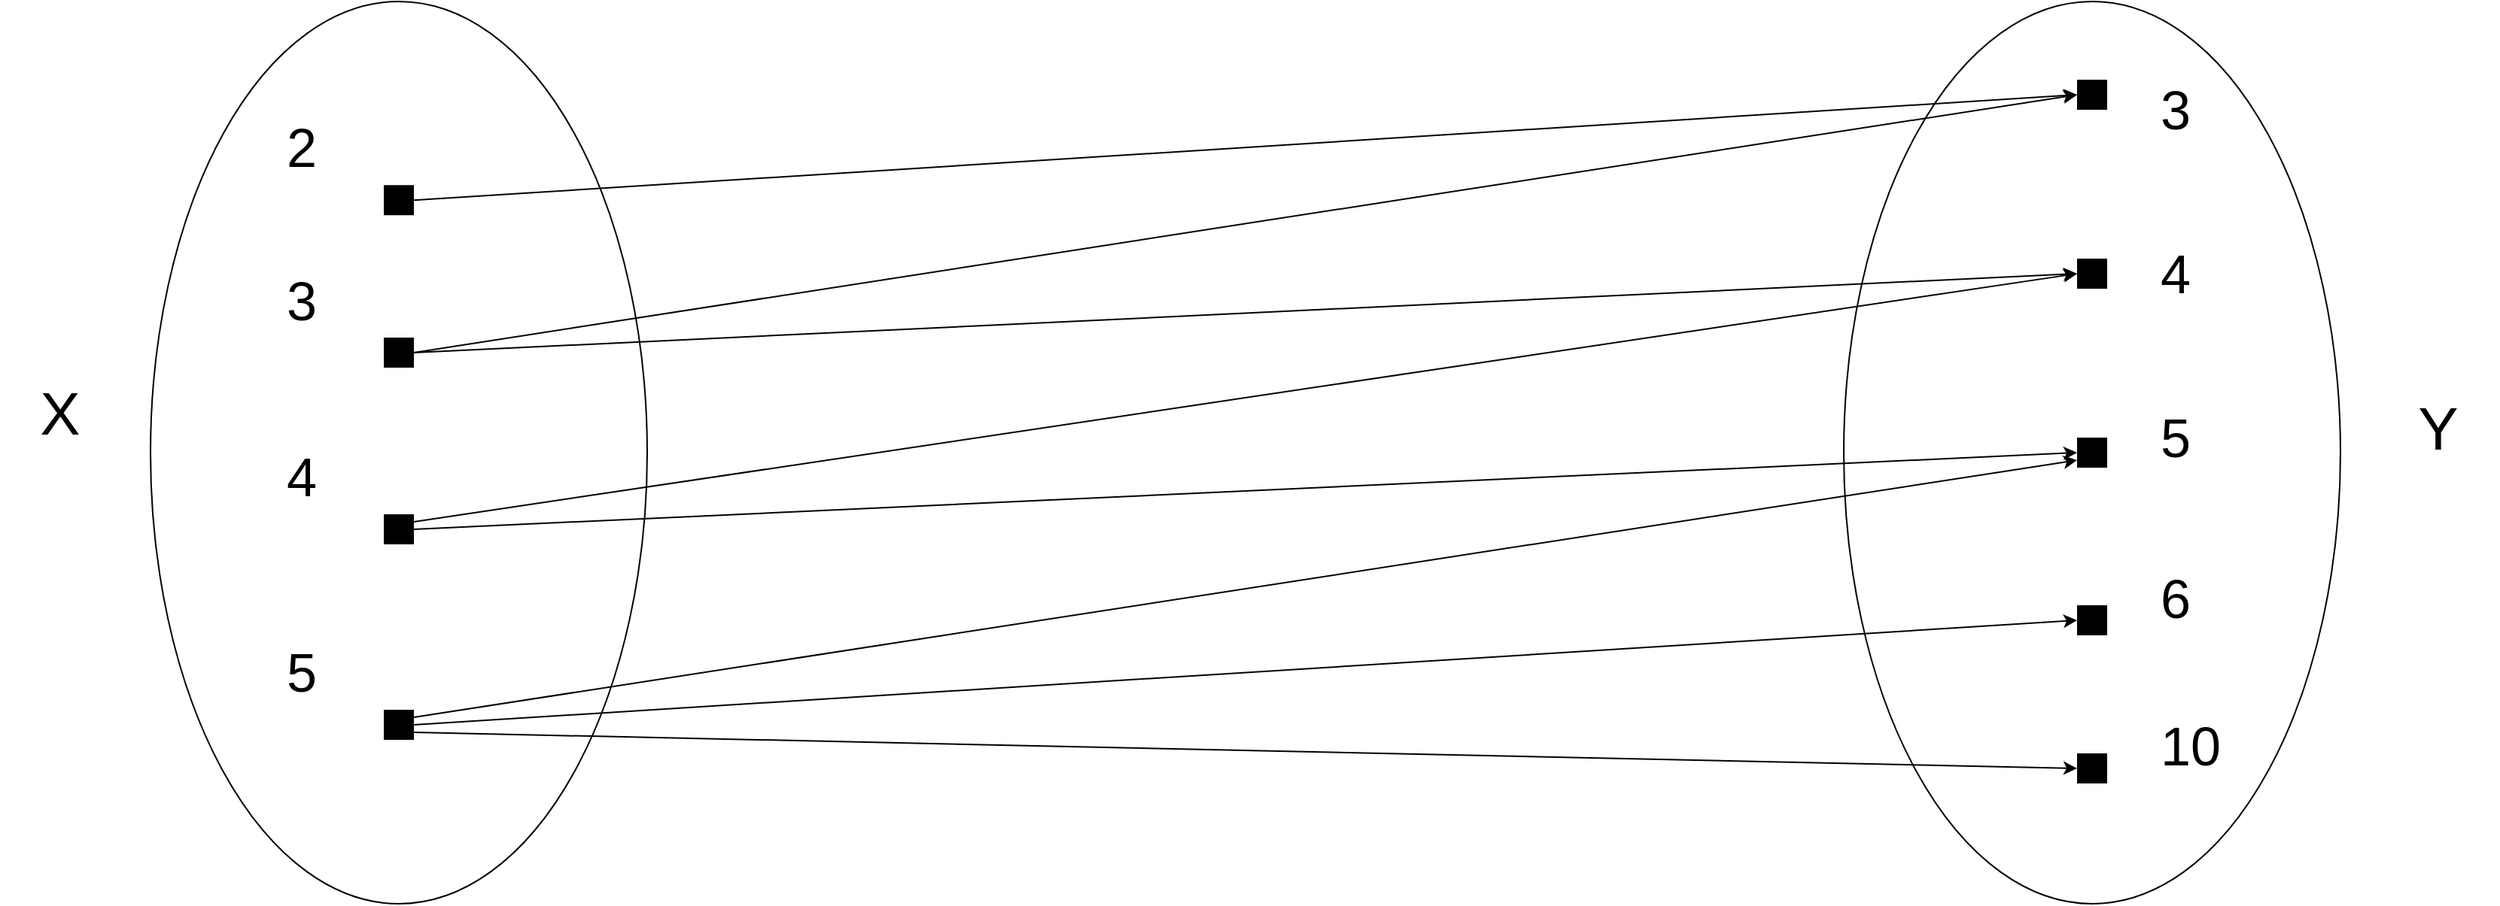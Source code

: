 <mxfile version="12.0.0" type="github" pages="1"><diagram name="Page-1" id="b33cb84f-bf7a-9ccf-f142-242d16432e5d"><mxGraphModel dx="1813" dy="1000" grid="1" gridSize="10" guides="1" tooltips="1" connect="1" arrows="1" fold="1" page="1" pageScale="1.5" pageWidth="1169" pageHeight="826" background="#ffffff" math="0" shadow="0"><root><mxCell id="0" style=";html=1;"/><mxCell id="1" style=";html=1;" parent="0"/><mxCell id="2a5a01dd2e413fbf-2" value="" style="ellipse;whiteSpace=wrap;html=1;rounded=0;shadow=0;strokeWidth=1;fillColor=none;fontSize=24;align=right;strokeColor=#000000;" parent="1" vertex="1"><mxGeometry x="170" y="180" width="330" height="600" as="geometry"/></mxCell><mxCell id="SfT3Hj5PShrVvkuiCXqq-53" style="edgeStyle=none;rounded=0;comic=0;jumpStyle=none;orthogonalLoop=1;jettySize=auto;html=1;exitX=1;exitY=0.5;exitDx=0;exitDy=0;entryX=0;entryY=0.5;entryDx=0;entryDy=0;endArrow=classic;endFill=1;fontSize=40;" edge="1" parent="1" source="2a5a01dd2e413fbf-13" target="SfT3Hj5PShrVvkuiCXqq-51"><mxGeometry relative="1" as="geometry"/></mxCell><mxCell id="2a5a01dd2e413fbf-13" value="" style="whiteSpace=wrap;html=1;rounded=0;shadow=0;strokeWidth=1;fillColor=#000000;fontSize=24;align=right;strokeColor=none;" parent="1" vertex="1"><mxGeometry x="325" y="302.121" width="20" height="20" as="geometry"/></mxCell><mxCell id="SfT3Hj5PShrVvkuiCXqq-54" style="edgeStyle=none;rounded=0;comic=0;jumpStyle=none;orthogonalLoop=1;jettySize=auto;html=1;exitX=1;exitY=0.5;exitDx=0;exitDy=0;entryX=0;entryY=0.5;entryDx=0;entryDy=0;endArrow=classic;endFill=1;fontSize=40;" edge="1" parent="1" source="2a5a01dd2e413fbf-14" target="SfT3Hj5PShrVvkuiCXqq-51"><mxGeometry relative="1" as="geometry"/></mxCell><mxCell id="SfT3Hj5PShrVvkuiCXqq-57" style="edgeStyle=none;rounded=0;comic=0;jumpStyle=none;orthogonalLoop=1;jettySize=auto;html=1;exitX=1;exitY=0.5;exitDx=0;exitDy=0;entryX=0;entryY=0.5;entryDx=0;entryDy=0;endArrow=classic;endFill=1;fontSize=40;" edge="1" parent="1" source="2a5a01dd2e413fbf-14" target="SfT3Hj5PShrVvkuiCXqq-23"><mxGeometry relative="1" as="geometry"/></mxCell><mxCell id="2a5a01dd2e413fbf-14" value="" style="whiteSpace=wrap;html=1;rounded=0;shadow=0;strokeWidth=1;fillColor=#000000;fontSize=24;align=right;strokeColor=none;" parent="1" vertex="1"><mxGeometry x="325" y="403.5" width="20" height="20" as="geometry"/></mxCell><mxCell id="2a5a01dd2e413fbf-48" value="X" style="text;html=1;strokeColor=none;fillColor=none;align=center;verticalAlign=middle;whiteSpace=wrap;rounded=0;shadow=0;fontSize=40;" parent="1" vertex="1"><mxGeometry x="70" y="437.5" width="80" height="30" as="geometry"/></mxCell><mxCell id="SfT3Hj5PShrVvkuiCXqq-55" style="edgeStyle=none;rounded=0;comic=0;jumpStyle=none;orthogonalLoop=1;jettySize=auto;html=1;exitX=1;exitY=0.5;exitDx=0;exitDy=0;entryX=0;entryY=0.5;entryDx=0;entryDy=0;endArrow=classic;endFill=1;fontSize=40;" edge="1" parent="1" source="SfT3Hj5PShrVvkuiCXqq-7" target="SfT3Hj5PShrVvkuiCXqq-25"><mxGeometry relative="1" as="geometry"/></mxCell><mxCell id="SfT3Hj5PShrVvkuiCXqq-56" style="edgeStyle=none;rounded=0;comic=0;jumpStyle=none;orthogonalLoop=1;jettySize=auto;html=1;exitX=1;exitY=0.25;exitDx=0;exitDy=0;entryX=0;entryY=0.5;entryDx=0;entryDy=0;endArrow=classic;endFill=1;fontSize=40;" edge="1" parent="1" source="SfT3Hj5PShrVvkuiCXqq-7" target="SfT3Hj5PShrVvkuiCXqq-23"><mxGeometry relative="1" as="geometry"/></mxCell><mxCell id="SfT3Hj5PShrVvkuiCXqq-7" value="" style="whiteSpace=wrap;html=1;rounded=0;shadow=0;strokeWidth=1;fillColor=#000000;fontSize=24;align=right;strokeColor=none;" vertex="1" parent="1"><mxGeometry x="325" y="521" width="20" height="20" as="geometry"/></mxCell><mxCell id="SfT3Hj5PShrVvkuiCXqq-58" style="edgeStyle=none;rounded=0;comic=0;jumpStyle=none;orthogonalLoop=1;jettySize=auto;html=1;exitX=1;exitY=0.25;exitDx=0;exitDy=0;entryX=0;entryY=0.75;entryDx=0;entryDy=0;endArrow=classic;endFill=1;fontSize=40;" edge="1" parent="1" source="SfT3Hj5PShrVvkuiCXqq-8" target="SfT3Hj5PShrVvkuiCXqq-25"><mxGeometry relative="1" as="geometry"/></mxCell><mxCell id="SfT3Hj5PShrVvkuiCXqq-59" style="edgeStyle=none;rounded=0;comic=0;jumpStyle=none;orthogonalLoop=1;jettySize=auto;html=1;exitX=1;exitY=0.5;exitDx=0;exitDy=0;entryX=0;entryY=0.5;entryDx=0;entryDy=0;endArrow=classic;endFill=1;fontSize=40;" edge="1" parent="1" source="SfT3Hj5PShrVvkuiCXqq-8" target="SfT3Hj5PShrVvkuiCXqq-28"><mxGeometry relative="1" as="geometry"/></mxCell><mxCell id="SfT3Hj5PShrVvkuiCXqq-60" style="edgeStyle=none;rounded=0;comic=0;jumpStyle=none;orthogonalLoop=1;jettySize=auto;html=1;exitX=1;exitY=0.75;exitDx=0;exitDy=0;entryX=0;entryY=0.5;entryDx=0;entryDy=0;endArrow=classic;endFill=1;fontSize=40;" edge="1" parent="1" source="SfT3Hj5PShrVvkuiCXqq-8" target="SfT3Hj5PShrVvkuiCXqq-39"><mxGeometry relative="1" as="geometry"/></mxCell><mxCell id="SfT3Hj5PShrVvkuiCXqq-8" value="" style="whiteSpace=wrap;html=1;rounded=0;shadow=0;strokeWidth=1;fillColor=#000000;fontSize=24;align=right;strokeColor=none;" vertex="1" parent="1"><mxGeometry x="325" y="651" width="20" height="20" as="geometry"/></mxCell><mxCell id="SfT3Hj5PShrVvkuiCXqq-17" value="2" style="text;html=1;resizable=0;autosize=1;align=center;verticalAlign=middle;points=[];fillColor=none;strokeColor=none;rounded=0;fontSize=36;horizontal=1;" vertex="1" parent="1"><mxGeometry x="250" y="252" width="40" height="50" as="geometry"/></mxCell><mxCell id="SfT3Hj5PShrVvkuiCXqq-18" value="3" style="text;html=1;resizable=0;autosize=1;align=center;verticalAlign=middle;points=[];fillColor=none;strokeColor=none;rounded=0;fontSize=36;horizontal=1;" vertex="1" parent="1"><mxGeometry x="250" y="353.5" width="40" height="50" as="geometry"/></mxCell><mxCell id="SfT3Hj5PShrVvkuiCXqq-20" value="4" style="text;html=1;resizable=0;autosize=1;align=center;verticalAlign=middle;points=[];fillColor=none;strokeColor=none;rounded=0;fontSize=36;horizontal=1;" vertex="1" parent="1"><mxGeometry x="250" y="471" width="40" height="50" as="geometry"/></mxCell><mxCell id="SfT3Hj5PShrVvkuiCXqq-21" value="5" style="text;html=1;resizable=0;autosize=1;align=center;verticalAlign=middle;points=[];fillColor=none;strokeColor=none;rounded=0;fontSize=36;horizontal=1;" vertex="1" parent="1"><mxGeometry x="250" y="601" width="40" height="50" as="geometry"/></mxCell><mxCell id="SfT3Hj5PShrVvkuiCXqq-22" value="" style="ellipse;whiteSpace=wrap;html=1;rounded=0;shadow=0;strokeWidth=1;fillColor=none;fontSize=24;align=right;strokeColor=#000000;direction=east;" vertex="1" parent="1"><mxGeometry x="1295" y="180" width="330" height="600" as="geometry"/></mxCell><mxCell id="SfT3Hj5PShrVvkuiCXqq-23" value="" style="whiteSpace=wrap;html=1;rounded=0;shadow=0;strokeWidth=1;fillColor=#000000;fontSize=24;align=right;strokeColor=none;direction=east;" vertex="1" parent="1"><mxGeometry x="1450" y="351" width="20" height="20" as="geometry"/></mxCell><mxCell id="SfT3Hj5PShrVvkuiCXqq-25" value="" style="whiteSpace=wrap;html=1;rounded=0;shadow=0;strokeWidth=1;fillColor=#000000;fontSize=24;align=right;strokeColor=none;direction=east;" vertex="1" parent="1"><mxGeometry x="1450" y="470" width="20" height="20" as="geometry"/></mxCell><mxCell id="SfT3Hj5PShrVvkuiCXqq-26" value="Y" style="text;html=1;strokeColor=none;fillColor=none;align=center;verticalAlign=middle;whiteSpace=wrap;rounded=0;shadow=0;fontSize=40;" vertex="1" parent="1"><mxGeometry x="1650" y="447.5" width="80" height="30" as="geometry"/></mxCell><mxCell id="SfT3Hj5PShrVvkuiCXqq-28" value="" style="whiteSpace=wrap;html=1;rounded=0;shadow=0;strokeWidth=1;fillColor=#000000;fontSize=24;align=right;strokeColor=none;direction=east;" vertex="1" parent="1"><mxGeometry x="1450" y="581.5" width="20" height="20" as="geometry"/></mxCell><mxCell id="SfT3Hj5PShrVvkuiCXqq-29" value="4" style="text;html=1;resizable=0;autosize=1;align=center;verticalAlign=middle;points=[];fillColor=none;strokeColor=none;rounded=0;fontSize=36;horizontal=1;direction=east;" vertex="1" parent="1"><mxGeometry x="1495" y="336" width="40" height="50" as="geometry"/></mxCell><mxCell id="SfT3Hj5PShrVvkuiCXqq-31" value="5" style="text;html=1;resizable=0;autosize=1;align=center;verticalAlign=middle;points=[];fillColor=none;strokeColor=none;rounded=0;fontSize=36;horizontal=1;direction=east;" vertex="1" parent="1"><mxGeometry x="1495" y="445" width="40" height="50" as="geometry"/></mxCell><mxCell id="SfT3Hj5PShrVvkuiCXqq-33" value="6" style="text;html=1;resizable=0;autosize=1;align=center;verticalAlign=middle;points=[];fillColor=none;strokeColor=none;rounded=0;fontSize=36;horizontal=1;direction=east;" vertex="1" parent="1"><mxGeometry x="1495" y="551.5" width="40" height="50" as="geometry"/></mxCell><mxCell id="SfT3Hj5PShrVvkuiCXqq-39" value="" style="whiteSpace=wrap;html=1;rounded=0;shadow=0;strokeWidth=1;fillColor=#000000;fontSize=24;align=right;strokeColor=none;direction=east;" vertex="1" parent="1"><mxGeometry x="1450" y="680" width="20" height="20" as="geometry"/></mxCell><mxCell id="SfT3Hj5PShrVvkuiCXqq-41" value="10" style="text;html=1;resizable=0;autosize=1;align=center;verticalAlign=middle;points=[];fillColor=none;strokeColor=none;rounded=0;fontSize=36;horizontal=1;" vertex="1" parent="1"><mxGeometry x="1495" y="650" width="60" height="50" as="geometry"/></mxCell><mxCell id="SfT3Hj5PShrVvkuiCXqq-51" value="" style="whiteSpace=wrap;html=1;rounded=0;shadow=0;strokeWidth=1;fillColor=#000000;fontSize=24;align=right;strokeColor=none;direction=east;" vertex="1" parent="1"><mxGeometry x="1450" y="232" width="20" height="20" as="geometry"/></mxCell><mxCell id="SfT3Hj5PShrVvkuiCXqq-52" value="3" style="text;html=1;resizable=0;autosize=1;align=center;verticalAlign=middle;points=[];fillColor=none;strokeColor=none;rounded=0;fontSize=36;horizontal=1;direction=east;" vertex="1" parent="1"><mxGeometry x="1495" y="227" width="40" height="50" as="geometry"/></mxCell></root></mxGraphModel></diagram></mxfile>